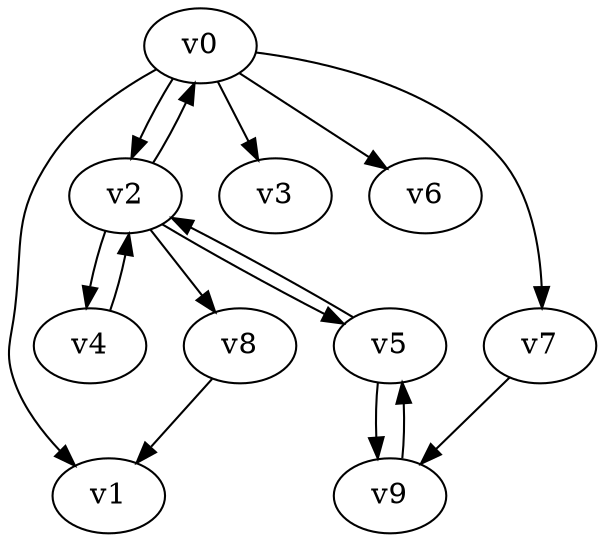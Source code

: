 digraph test001 {
    v0 [name="v0", player=0, weight=5];
    v1 [name="v1", player=1, weight=7];
    v2 [name="v2", player=0, weight=10];
    v3 [name="v3", player=1, weight=13];
    v4 [name="v4", player=0, weight=-1];
    v5 [name="v5", player=1, weight=6];
    v6 [name="v6", player=0, weight=13];
    v7 [name="v7", player=1, weight=4];
    v8 [name="v8", player=0, weight=14];
    v9 [name="v9", player=1, weight=1];
    v0 -> v1;
    v0 -> v2;
    v2 -> v0;
    v0 -> v3;
    v2 -> v4;
    v4 -> v2;
    v2 -> v5;
    v5 -> v2;
    v0 -> v6;
    v0 -> v7;
    v2 -> v8;
    v5 -> v9;
    v9 -> v5;
    v8 -> v1;
    v7 -> v9;
}
